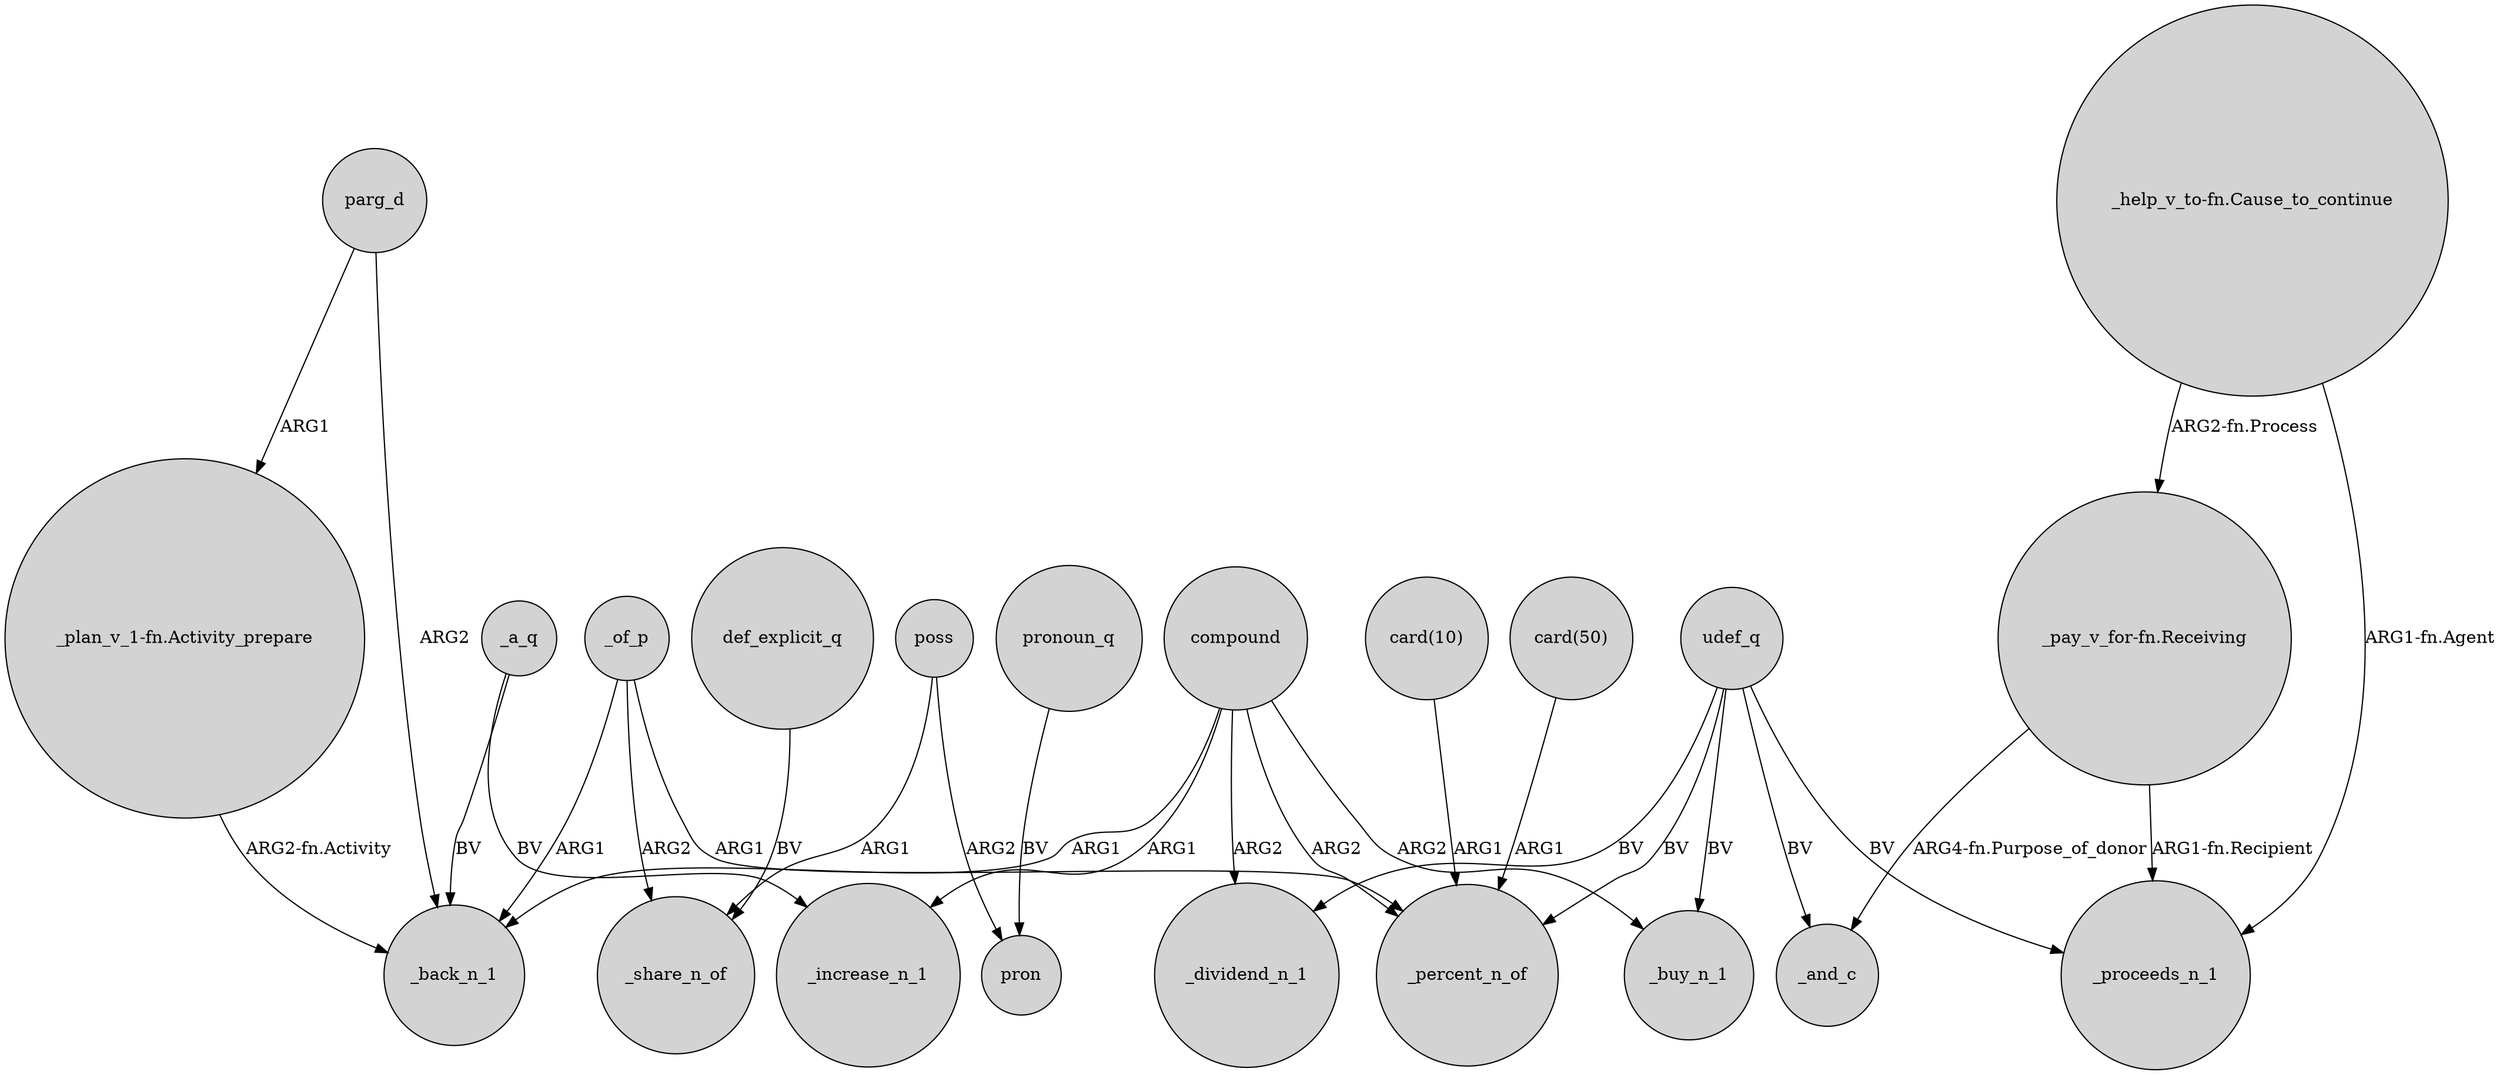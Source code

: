 digraph {
	node [shape=circle style=filled]
	udef_q -> _dividend_n_1 [label=BV]
	"_pay_v_for-fn.Receiving" -> _proceeds_n_1 [label="ARG1-fn.Recipient"]
	_of_p -> _back_n_1 [label=ARG1]
	"_help_v_to-fn.Cause_to_continue" -> _proceeds_n_1 [label="ARG1-fn.Agent"]
	compound -> _increase_n_1 [label=ARG1]
	"_help_v_to-fn.Cause_to_continue" -> "_pay_v_for-fn.Receiving" [label="ARG2-fn.Process"]
	"_pay_v_for-fn.Receiving" -> _and_c [label="ARG4-fn.Purpose_of_donor"]
	compound -> _buy_n_1 [label=ARG2]
	"_plan_v_1-fn.Activity_prepare" -> _back_n_1 [label="ARG2-fn.Activity"]
	def_explicit_q -> _share_n_of [label=BV]
	udef_q -> _buy_n_1 [label=BV]
	_a_q -> _back_n_1 [label=BV]
	udef_q -> _and_c [label=BV]
	_of_p -> _percent_n_of [label=ARG1]
	parg_d -> "_plan_v_1-fn.Activity_prepare" [label=ARG1]
	pronoun_q -> pron [label=BV]
	poss -> pron [label=ARG2]
	udef_q -> _percent_n_of [label=BV]
	poss -> _share_n_of [label=ARG1]
	udef_q -> _proceeds_n_1 [label=BV]
	parg_d -> _back_n_1 [label=ARG2]
	compound -> _percent_n_of [label=ARG2]
	"card(10)" -> _percent_n_of [label=ARG1]
	"card(50)" -> _percent_n_of [label=ARG1]
	compound -> _back_n_1 [label=ARG1]
	_a_q -> _increase_n_1 [label=BV]
	_of_p -> _share_n_of [label=ARG2]
	compound -> _dividend_n_1 [label=ARG2]
}
